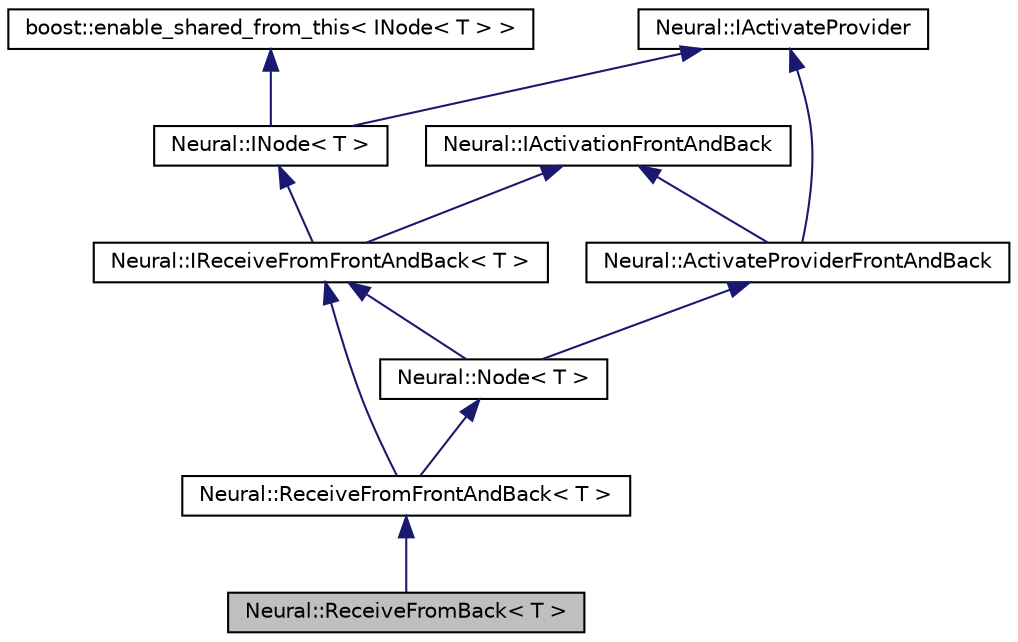 digraph G
{
  edge [fontname="Helvetica",fontsize="10",labelfontname="Helvetica",labelfontsize="10"];
  node [fontname="Helvetica",fontsize="10",shape=record];
  Node1 [label="Neural::ReceiveFromBack\< T \>",height=0.2,width=0.4,color="black", fillcolor="grey75", style="filled" fontcolor="black"];
  Node2 -> Node1 [dir=back,color="midnightblue",fontsize="10",style="solid"];
  Node2 [label="Neural::ReceiveFromFrontAndBack\< T \>",height=0.2,width=0.4,color="black", fillcolor="white", style="filled",URL="$class_neural_1_1_receive_from_front_and_back.html"];
  Node3 -> Node2 [dir=back,color="midnightblue",fontsize="10",style="solid"];
  Node3 [label="Neural::Node\< T \>",height=0.2,width=0.4,color="black", fillcolor="white", style="filled",URL="$class_neural_1_1_node.html"];
  Node4 -> Node3 [dir=back,color="midnightblue",fontsize="10",style="solid"];
  Node4 [label="Neural::IReceiveFromFrontAndBack\< T \>",height=0.2,width=0.4,color="black", fillcolor="white", style="filled",URL="$class_neural_1_1_i_receive_from_front_and_back.html"];
  Node5 -> Node4 [dir=back,color="midnightblue",fontsize="10",style="solid"];
  Node5 [label="Neural::INode\< T \>",height=0.2,width=0.4,color="black", fillcolor="white", style="filled",URL="$class_neural_1_1_i_node.html"];
  Node6 -> Node5 [dir=back,color="midnightblue",fontsize="10",style="solid"];
  Node6 [label="boost::enable_shared_from_this\< INode\< T \> \>",height=0.2,width=0.4,color="black", fillcolor="white", style="filled",URL="$classboost_1_1enable__shared__from__this.html"];
  Node7 -> Node5 [dir=back,color="midnightblue",fontsize="10",style="solid"];
  Node7 [label="Neural::IActivateProvider",height=0.2,width=0.4,color="black", fillcolor="white", style="filled",URL="$class_neural_1_1_i_activate_provider.html"];
  Node8 -> Node4 [dir=back,color="midnightblue",fontsize="10",style="solid"];
  Node8 [label="Neural::IActivationFrontAndBack",height=0.2,width=0.4,color="black", fillcolor="white", style="filled",URL="$class_neural_1_1_i_activation_front_and_back.html"];
  Node9 -> Node3 [dir=back,color="midnightblue",fontsize="10",style="solid"];
  Node9 [label="Neural::ActivateProviderFrontAndBack",height=0.2,width=0.4,color="black", fillcolor="white", style="filled",URL="$class_neural_1_1_activate_provider_front_and_back.html"];
  Node7 -> Node9 [dir=back,color="midnightblue",fontsize="10",style="solid"];
  Node8 -> Node9 [dir=back,color="midnightblue",fontsize="10",style="solid"];
  Node4 -> Node2 [dir=back,color="midnightblue",fontsize="10",style="solid"];
}
